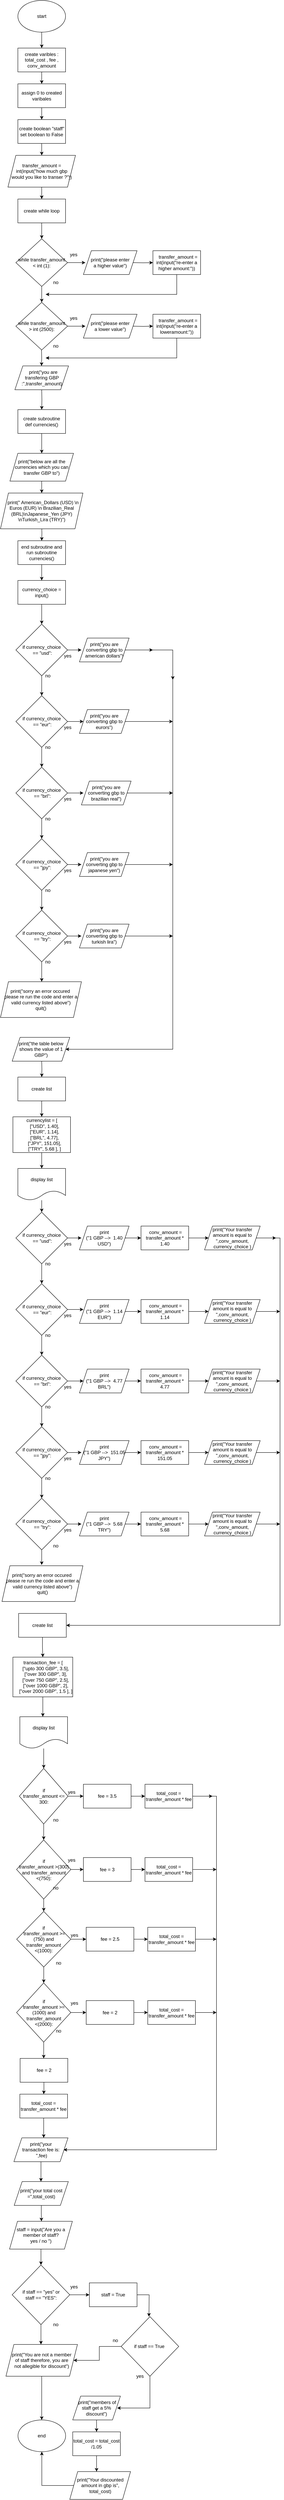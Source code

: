<mxfile version="13.9.9" type="device"><diagram id="AV96xP8VyxAOX_lksl4M" name="Page-1"><mxGraphModel dx="1504" dy="705" grid="1" gridSize="10" guides="1" tooltips="1" connect="1" arrows="1" fold="1" page="1" pageScale="1" pageWidth="850" pageHeight="1100" math="0" shadow="0"><root><mxCell id="0"/><mxCell id="1" parent="0"/><mxCell id="aK3IofdeMf8j0qgN0hts-2" style="edgeStyle=orthogonalEdgeStyle;rounded=0;orthogonalLoop=1;jettySize=auto;html=1;" edge="1" parent="1" source="aK3IofdeMf8j0qgN0hts-1"><mxGeometry relative="1" as="geometry"><mxPoint x="390" y="120" as="targetPoint"/></mxGeometry></mxCell><mxCell id="aK3IofdeMf8j0qgN0hts-1" value="start" style="ellipse;whiteSpace=wrap;html=1;" vertex="1" parent="1"><mxGeometry x="330" width="120" height="80" as="geometry"/></mxCell><mxCell id="aK3IofdeMf8j0qgN0hts-4" style="edgeStyle=orthogonalEdgeStyle;rounded=0;orthogonalLoop=1;jettySize=auto;html=1;" edge="1" parent="1" source="aK3IofdeMf8j0qgN0hts-3" target="aK3IofdeMf8j0qgN0hts-5"><mxGeometry relative="1" as="geometry"><mxPoint x="390" y="230" as="targetPoint"/></mxGeometry></mxCell><mxCell id="aK3IofdeMf8j0qgN0hts-3" value="create varibles : total_cost , fee , conv_amount" style="rounded=0;whiteSpace=wrap;html=1;" vertex="1" parent="1"><mxGeometry x="330" y="120" width="120" height="60" as="geometry"/></mxCell><mxCell id="aK3IofdeMf8j0qgN0hts-6" style="edgeStyle=orthogonalEdgeStyle;rounded=0;orthogonalLoop=1;jettySize=auto;html=1;" edge="1" parent="1" source="aK3IofdeMf8j0qgN0hts-5"><mxGeometry relative="1" as="geometry"><mxPoint x="390" y="300" as="targetPoint"/></mxGeometry></mxCell><mxCell id="aK3IofdeMf8j0qgN0hts-5" value="assign 0 to created varibales" style="rounded=0;whiteSpace=wrap;html=1;" vertex="1" parent="1"><mxGeometry x="330" y="210" width="120" height="60" as="geometry"/></mxCell><mxCell id="aK3IofdeMf8j0qgN0hts-11" style="edgeStyle=orthogonalEdgeStyle;rounded=0;orthogonalLoop=1;jettySize=auto;html=1;entryX=0.5;entryY=0;entryDx=0;entryDy=0;" edge="1" parent="1" source="aK3IofdeMf8j0qgN0hts-8" target="aK3IofdeMf8j0qgN0hts-10"><mxGeometry relative="1" as="geometry"/></mxCell><mxCell id="aK3IofdeMf8j0qgN0hts-8" value="create boolean &quot;staff&quot;&lt;br&gt;set boolean to False" style="rounded=0;whiteSpace=wrap;html=1;" vertex="1" parent="1"><mxGeometry x="330" y="300" width="120" height="60" as="geometry"/></mxCell><mxCell id="aK3IofdeMf8j0qgN0hts-13" style="edgeStyle=orthogonalEdgeStyle;rounded=0;orthogonalLoop=1;jettySize=auto;html=1;entryX=0.5;entryY=0;entryDx=0;entryDy=0;" edge="1" parent="1" source="aK3IofdeMf8j0qgN0hts-10" target="aK3IofdeMf8j0qgN0hts-12"><mxGeometry relative="1" as="geometry"/></mxCell><mxCell id="aK3IofdeMf8j0qgN0hts-10" value="transfer_amount = int(input(&quot;how much gbp &lt;br&gt;would you like to transer ?&quot;))" style="shape=parallelogram;perimeter=parallelogramPerimeter;whiteSpace=wrap;html=1;fixedSize=1;" vertex="1" parent="1"><mxGeometry x="305" y="390" width="170" height="80" as="geometry"/></mxCell><mxCell id="aK3IofdeMf8j0qgN0hts-15" style="edgeStyle=orthogonalEdgeStyle;rounded=0;orthogonalLoop=1;jettySize=auto;html=1;" edge="1" parent="1" source="aK3IofdeMf8j0qgN0hts-12" target="aK3IofdeMf8j0qgN0hts-14"><mxGeometry relative="1" as="geometry"/></mxCell><mxCell id="aK3IofdeMf8j0qgN0hts-12" value="create while loop&lt;br&gt;" style="rounded=0;whiteSpace=wrap;html=1;" vertex="1" parent="1"><mxGeometry x="330" y="500" width="120" height="60" as="geometry"/></mxCell><mxCell id="aK3IofdeMf8j0qgN0hts-16" style="edgeStyle=orthogonalEdgeStyle;rounded=0;orthogonalLoop=1;jettySize=auto;html=1;" edge="1" parent="1" source="aK3IofdeMf8j0qgN0hts-14"><mxGeometry relative="1" as="geometry"><mxPoint x="500" y="660" as="targetPoint"/></mxGeometry></mxCell><mxCell id="aK3IofdeMf8j0qgN0hts-24" style="edgeStyle=orthogonalEdgeStyle;rounded=0;orthogonalLoop=1;jettySize=auto;html=1;" edge="1" parent="1" source="aK3IofdeMf8j0qgN0hts-14"><mxGeometry relative="1" as="geometry"><mxPoint x="390" y="760" as="targetPoint"/></mxGeometry></mxCell><mxCell id="aK3IofdeMf8j0qgN0hts-14" value="while transfer_amount &amp;lt; int (1):" style="rhombus;whiteSpace=wrap;html=1;" vertex="1" parent="1"><mxGeometry x="325" y="600" width="130" height="120" as="geometry"/></mxCell><mxCell id="aK3IofdeMf8j0qgN0hts-18" style="edgeStyle=orthogonalEdgeStyle;rounded=0;orthogonalLoop=1;jettySize=auto;html=1;entryX=0;entryY=0.5;entryDx=0;entryDy=0;" edge="1" parent="1" target="aK3IofdeMf8j0qgN0hts-19"><mxGeometry relative="1" as="geometry"><mxPoint x="660" y="660" as="targetPoint"/><mxPoint x="620" y="660" as="sourcePoint"/></mxGeometry></mxCell><mxCell id="aK3IofdeMf8j0qgN0hts-31" style="edgeStyle=orthogonalEdgeStyle;rounded=0;orthogonalLoop=1;jettySize=auto;html=1;" edge="1" parent="1" source="aK3IofdeMf8j0qgN0hts-19"><mxGeometry relative="1" as="geometry"><mxPoint x="400" y="740" as="targetPoint"/><Array as="points"><mxPoint x="730" y="740"/></Array></mxGeometry></mxCell><mxCell id="aK3IofdeMf8j0qgN0hts-19" value="&amp;nbsp; transfer_amount = int(input(&quot;re-enter a higher amount:&quot;))" style="rounded=0;whiteSpace=wrap;html=1;" vertex="1" parent="1"><mxGeometry x="670" y="630" width="120" height="60" as="geometry"/></mxCell><mxCell id="aK3IofdeMf8j0qgN0hts-22" value="yes" style="text;html=1;align=center;verticalAlign=middle;resizable=0;points=[];autosize=1;" vertex="1" parent="1"><mxGeometry x="455" y="630" width="30" height="20" as="geometry"/></mxCell><mxCell id="aK3IofdeMf8j0qgN0hts-23" value="no" style="text;html=1;align=center;verticalAlign=middle;resizable=0;points=[];autosize=1;" vertex="1" parent="1"><mxGeometry x="410" y="700" width="30" height="20" as="geometry"/></mxCell><mxCell id="aK3IofdeMf8j0qgN0hts-25" value="while transfer_amount &amp;gt; int (2500):" style="rhombus;whiteSpace=wrap;html=1;" vertex="1" parent="1"><mxGeometry x="325" y="760" width="130" height="120" as="geometry"/></mxCell><mxCell id="aK3IofdeMf8j0qgN0hts-26" style="edgeStyle=orthogonalEdgeStyle;rounded=0;orthogonalLoop=1;jettySize=auto;html=1;" edge="1" parent="1"><mxGeometry relative="1" as="geometry"><mxPoint x="500" y="820" as="targetPoint"/><mxPoint x="455" y="820" as="sourcePoint"/></mxGeometry></mxCell><mxCell id="aK3IofdeMf8j0qgN0hts-27" style="edgeStyle=orthogonalEdgeStyle;rounded=0;orthogonalLoop=1;jettySize=auto;html=1;entryX=0;entryY=0.5;entryDx=0;entryDy=0;" edge="1" parent="1" target="aK3IofdeMf8j0qgN0hts-29"><mxGeometry relative="1" as="geometry"><mxPoint x="660" y="820" as="targetPoint"/><mxPoint x="620" y="820" as="sourcePoint"/></mxGeometry></mxCell><mxCell id="aK3IofdeMf8j0qgN0hts-29" value="&amp;nbsp; transfer_amount = int(input(&quot;re-enter a loweramount:&quot;))" style="rounded=0;whiteSpace=wrap;html=1;" vertex="1" parent="1"><mxGeometry x="670" y="790" width="120" height="60" as="geometry"/></mxCell><mxCell id="aK3IofdeMf8j0qgN0hts-30" value="yes" style="text;html=1;align=center;verticalAlign=middle;resizable=0;points=[];autosize=1;" vertex="1" parent="1"><mxGeometry x="455" y="790" width="30" height="20" as="geometry"/></mxCell><mxCell id="aK3IofdeMf8j0qgN0hts-32" style="edgeStyle=orthogonalEdgeStyle;rounded=0;orthogonalLoop=1;jettySize=auto;html=1;" edge="1" parent="1"><mxGeometry relative="1" as="geometry"><mxPoint x="400" y="900" as="targetPoint"/><mxPoint x="730" y="850" as="sourcePoint"/><Array as="points"><mxPoint x="730" y="900"/></Array></mxGeometry></mxCell><mxCell id="aK3IofdeMf8j0qgN0hts-33" value="no" style="text;html=1;align=center;verticalAlign=middle;resizable=0;points=[];autosize=1;" vertex="1" parent="1"><mxGeometry x="410" y="860" width="30" height="20" as="geometry"/></mxCell><mxCell id="aK3IofdeMf8j0qgN0hts-34" style="edgeStyle=orthogonalEdgeStyle;rounded=0;orthogonalLoop=1;jettySize=auto;html=1;" edge="1" parent="1"><mxGeometry relative="1" as="geometry"><mxPoint x="389.5" y="920" as="targetPoint"/><mxPoint x="389.5" y="880" as="sourcePoint"/></mxGeometry></mxCell><mxCell id="aK3IofdeMf8j0qgN0hts-37" style="edgeStyle=orthogonalEdgeStyle;rounded=0;orthogonalLoop=1;jettySize=auto;html=1;entryX=0.5;entryY=0;entryDx=0;entryDy=0;" edge="1" parent="1" target="aK3IofdeMf8j0qgN0hts-36"><mxGeometry relative="1" as="geometry"><mxPoint x="390" y="980" as="sourcePoint"/></mxGeometry></mxCell><mxCell id="aK3IofdeMf8j0qgN0hts-38" style="edgeStyle=orthogonalEdgeStyle;rounded=0;orthogonalLoop=1;jettySize=auto;html=1;" edge="1" parent="1" source="aK3IofdeMf8j0qgN0hts-36"><mxGeometry relative="1" as="geometry"><mxPoint x="390" y="1140" as="targetPoint"/></mxGeometry></mxCell><mxCell id="aK3IofdeMf8j0qgN0hts-36" value="create subroutine&lt;br&gt;def currencies()" style="rounded=0;whiteSpace=wrap;html=1;" vertex="1" parent="1"><mxGeometry x="330" y="1030" width="120" height="60" as="geometry"/></mxCell><mxCell id="aK3IofdeMf8j0qgN0hts-41" style="edgeStyle=orthogonalEdgeStyle;rounded=0;orthogonalLoop=1;jettySize=auto;html=1;entryX=0.5;entryY=0;entryDx=0;entryDy=0;" edge="1" parent="1"><mxGeometry relative="1" as="geometry"><mxPoint x="390" y="1210" as="sourcePoint"/><mxPoint x="390" y="1240" as="targetPoint"/></mxGeometry></mxCell><mxCell id="aK3IofdeMf8j0qgN0hts-43" style="edgeStyle=orthogonalEdgeStyle;rounded=0;orthogonalLoop=1;jettySize=auto;html=1;entryX=0.5;entryY=0;entryDx=0;entryDy=0;" edge="1" parent="1" target="aK3IofdeMf8j0qgN0hts-42"><mxGeometry relative="1" as="geometry"><mxPoint x="390" y="1320" as="sourcePoint"/></mxGeometry></mxCell><mxCell id="aK3IofdeMf8j0qgN0hts-45" style="edgeStyle=orthogonalEdgeStyle;rounded=0;orthogonalLoop=1;jettySize=auto;html=1;" edge="1" parent="1" source="aK3IofdeMf8j0qgN0hts-42"><mxGeometry relative="1" as="geometry"><mxPoint x="390" y="1460" as="targetPoint"/></mxGeometry></mxCell><mxCell id="aK3IofdeMf8j0qgN0hts-42" value="end subroutine and run subroutine currencies()" style="rounded=0;whiteSpace=wrap;html=1;" vertex="1" parent="1"><mxGeometry x="330" y="1360" width="120" height="60" as="geometry"/></mxCell><mxCell id="aK3IofdeMf8j0qgN0hts-47" style="edgeStyle=orthogonalEdgeStyle;rounded=0;orthogonalLoop=1;jettySize=auto;html=1;" edge="1" parent="1" source="aK3IofdeMf8j0qgN0hts-44" target="aK3IofdeMf8j0qgN0hts-46"><mxGeometry relative="1" as="geometry"/></mxCell><mxCell id="aK3IofdeMf8j0qgN0hts-44" value="currency_choice = input()" style="rounded=0;whiteSpace=wrap;html=1;" vertex="1" parent="1"><mxGeometry x="330" y="1460" width="120" height="60" as="geometry"/></mxCell><mxCell id="aK3IofdeMf8j0qgN0hts-49" style="edgeStyle=orthogonalEdgeStyle;rounded=0;orthogonalLoop=1;jettySize=auto;html=1;" edge="1" parent="1" source="aK3IofdeMf8j0qgN0hts-46"><mxGeometry relative="1" as="geometry"><mxPoint x="490" y="1635" as="targetPoint"/></mxGeometry></mxCell><mxCell id="aK3IofdeMf8j0qgN0hts-53" style="edgeStyle=orthogonalEdgeStyle;rounded=0;orthogonalLoop=1;jettySize=auto;html=1;" edge="1" parent="1" source="aK3IofdeMf8j0qgN0hts-46"><mxGeometry relative="1" as="geometry"><mxPoint x="390" y="1750" as="targetPoint"/></mxGeometry></mxCell><mxCell id="aK3IofdeMf8j0qgN0hts-46" value="if currency_choice&lt;br&gt;&amp;nbsp;== &quot;usd&quot;:" style="rhombus;whiteSpace=wrap;html=1;" vertex="1" parent="1"><mxGeometry x="325" y="1570" width="130" height="130" as="geometry"/></mxCell><mxCell id="aK3IofdeMf8j0qgN0hts-48" value="yes" style="text;html=1;align=center;verticalAlign=middle;resizable=0;points=[];autosize=1;" vertex="1" parent="1"><mxGeometry x="440" y="1640" width="30" height="20" as="geometry"/></mxCell><mxCell id="aK3IofdeMf8j0qgN0hts-83" style="edgeStyle=orthogonalEdgeStyle;rounded=0;orthogonalLoop=1;jettySize=auto;html=1;entryX=1;entryY=0.5;entryDx=0;entryDy=0;" edge="1" parent="1"><mxGeometry relative="1" as="geometry"><mxPoint x="450" y="2640" as="targetPoint"/><mxPoint x="610" y="1635" as="sourcePoint"/><Array as="points"><mxPoint x="720" y="1635"/><mxPoint x="720" y="2640"/></Array></mxGeometry></mxCell><mxCell id="aK3IofdeMf8j0qgN0hts-89" style="edgeStyle=orthogonalEdgeStyle;rounded=0;orthogonalLoop=1;jettySize=auto;html=1;exitX=1;exitY=0.5;exitDx=0;exitDy=0;" edge="1" parent="1" source="aK3IofdeMf8j0qgN0hts-106"><mxGeometry relative="1" as="geometry"><mxPoint x="670" y="1635" as="targetPoint"/><mxPoint x="610" y="1635" as="sourcePoint"/></mxGeometry></mxCell><mxCell id="aK3IofdeMf8j0qgN0hts-52" value="no" style="text;html=1;align=center;verticalAlign=middle;resizable=0;points=[];autosize=1;" vertex="1" parent="1"><mxGeometry x="390" y="1690" width="30" height="20" as="geometry"/></mxCell><mxCell id="aK3IofdeMf8j0qgN0hts-55" style="edgeStyle=orthogonalEdgeStyle;rounded=0;orthogonalLoop=1;jettySize=auto;html=1;" edge="1" parent="1" source="aK3IofdeMf8j0qgN0hts-56"><mxGeometry relative="1" as="geometry"><mxPoint x="390" y="1930" as="targetPoint"/></mxGeometry></mxCell><mxCell id="aK3IofdeMf8j0qgN0hts-108" style="edgeStyle=orthogonalEdgeStyle;rounded=0;orthogonalLoop=1;jettySize=auto;html=1;" edge="1" parent="1" source="aK3IofdeMf8j0qgN0hts-56" target="aK3IofdeMf8j0qgN0hts-107"><mxGeometry relative="1" as="geometry"/></mxCell><mxCell id="aK3IofdeMf8j0qgN0hts-56" value="if currency_choice&lt;br&gt;&amp;nbsp;== &quot;eur&quot;:" style="rhombus;whiteSpace=wrap;html=1;" vertex="1" parent="1"><mxGeometry x="325" y="1750" width="130" height="130" as="geometry"/></mxCell><mxCell id="aK3IofdeMf8j0qgN0hts-57" value="yes" style="text;html=1;align=center;verticalAlign=middle;resizable=0;points=[];autosize=1;" vertex="1" parent="1"><mxGeometry x="440" y="1820" width="30" height="20" as="geometry"/></mxCell><mxCell id="aK3IofdeMf8j0qgN0hts-60" value="no" style="text;html=1;align=center;verticalAlign=middle;resizable=0;points=[];autosize=1;" vertex="1" parent="1"><mxGeometry x="390" y="1870" width="30" height="20" as="geometry"/></mxCell><mxCell id="aK3IofdeMf8j0qgN0hts-61" style="edgeStyle=orthogonalEdgeStyle;rounded=0;orthogonalLoop=1;jettySize=auto;html=1;" edge="1" parent="1" source="aK3IofdeMf8j0qgN0hts-63"><mxGeometry relative="1" as="geometry"><mxPoint x="495" y="1995" as="targetPoint"/></mxGeometry></mxCell><mxCell id="aK3IofdeMf8j0qgN0hts-62" style="edgeStyle=orthogonalEdgeStyle;rounded=0;orthogonalLoop=1;jettySize=auto;html=1;" edge="1" parent="1" source="aK3IofdeMf8j0qgN0hts-63"><mxGeometry relative="1" as="geometry"><mxPoint x="390" y="2110" as="targetPoint"/></mxGeometry></mxCell><mxCell id="aK3IofdeMf8j0qgN0hts-63" value="if currency_choice&lt;br&gt;&amp;nbsp;== &quot;brl&quot;:" style="rhombus;whiteSpace=wrap;html=1;" vertex="1" parent="1"><mxGeometry x="325" y="1930" width="130" height="130" as="geometry"/></mxCell><mxCell id="aK3IofdeMf8j0qgN0hts-64" value="yes" style="text;html=1;align=center;verticalAlign=middle;resizable=0;points=[];autosize=1;" vertex="1" parent="1"><mxGeometry x="440" y="2000" width="30" height="20" as="geometry"/></mxCell><mxCell id="aK3IofdeMf8j0qgN0hts-85" style="edgeStyle=orthogonalEdgeStyle;rounded=0;orthogonalLoop=1;jettySize=auto;html=1;exitX=1;exitY=0.5;exitDx=0;exitDy=0;" edge="1" parent="1" source="aK3IofdeMf8j0qgN0hts-110"><mxGeometry relative="1" as="geometry"><mxPoint x="720" y="1995" as="targetPoint"/><mxPoint x="615" y="1995" as="sourcePoint"/></mxGeometry></mxCell><mxCell id="aK3IofdeMf8j0qgN0hts-67" value="no" style="text;html=1;align=center;verticalAlign=middle;resizable=0;points=[];autosize=1;" vertex="1" parent="1"><mxGeometry x="390" y="2050" width="30" height="20" as="geometry"/></mxCell><mxCell id="aK3IofdeMf8j0qgN0hts-68" style="edgeStyle=orthogonalEdgeStyle;rounded=0;orthogonalLoop=1;jettySize=auto;html=1;" edge="1" parent="1" source="aK3IofdeMf8j0qgN0hts-70"><mxGeometry relative="1" as="geometry"><mxPoint x="490" y="2175" as="targetPoint"/></mxGeometry></mxCell><mxCell id="aK3IofdeMf8j0qgN0hts-69" style="edgeStyle=orthogonalEdgeStyle;rounded=0;orthogonalLoop=1;jettySize=auto;html=1;" edge="1" parent="1" source="aK3IofdeMf8j0qgN0hts-70"><mxGeometry relative="1" as="geometry"><mxPoint x="390" y="2290" as="targetPoint"/></mxGeometry></mxCell><mxCell id="aK3IofdeMf8j0qgN0hts-70" value="if currency_choice&lt;br&gt;&amp;nbsp;== &quot;jpy&quot;:" style="rhombus;whiteSpace=wrap;html=1;" vertex="1" parent="1"><mxGeometry x="325" y="2110" width="130" height="130" as="geometry"/></mxCell><mxCell id="aK3IofdeMf8j0qgN0hts-71" value="yes" style="text;html=1;align=center;verticalAlign=middle;resizable=0;points=[];autosize=1;" vertex="1" parent="1"><mxGeometry x="440" y="2180" width="30" height="20" as="geometry"/></mxCell><mxCell id="aK3IofdeMf8j0qgN0hts-86" style="edgeStyle=orthogonalEdgeStyle;rounded=0;orthogonalLoop=1;jettySize=auto;html=1;exitX=1;exitY=0.5;exitDx=0;exitDy=0;" edge="1" parent="1" source="aK3IofdeMf8j0qgN0hts-112"><mxGeometry relative="1" as="geometry"><mxPoint x="720" y="2175" as="targetPoint"/><mxPoint x="610" y="2175" as="sourcePoint"/></mxGeometry></mxCell><mxCell id="aK3IofdeMf8j0qgN0hts-74" value="no" style="text;html=1;align=center;verticalAlign=middle;resizable=0;points=[];autosize=1;" vertex="1" parent="1"><mxGeometry x="390" y="2230" width="30" height="20" as="geometry"/></mxCell><mxCell id="aK3IofdeMf8j0qgN0hts-75" style="edgeStyle=orthogonalEdgeStyle;rounded=0;orthogonalLoop=1;jettySize=auto;html=1;" edge="1" parent="1" source="aK3IofdeMf8j0qgN0hts-77"><mxGeometry relative="1" as="geometry"><mxPoint x="490" y="2355" as="targetPoint"/></mxGeometry></mxCell><mxCell id="aK3IofdeMf8j0qgN0hts-76" style="edgeStyle=orthogonalEdgeStyle;rounded=0;orthogonalLoop=1;jettySize=auto;html=1;" edge="1" parent="1" source="aK3IofdeMf8j0qgN0hts-77"><mxGeometry relative="1" as="geometry"><mxPoint x="390" y="2470" as="targetPoint"/></mxGeometry></mxCell><mxCell id="aK3IofdeMf8j0qgN0hts-77" value="if currency_choice&lt;br&gt;&amp;nbsp;== &quot;try&quot;:" style="rhombus;whiteSpace=wrap;html=1;" vertex="1" parent="1"><mxGeometry x="325" y="2290" width="130" height="130" as="geometry"/></mxCell><mxCell id="aK3IofdeMf8j0qgN0hts-78" value="yes" style="text;html=1;align=center;verticalAlign=middle;resizable=0;points=[];autosize=1;" vertex="1" parent="1"><mxGeometry x="440" y="2360" width="30" height="20" as="geometry"/></mxCell><mxCell id="aK3IofdeMf8j0qgN0hts-87" style="edgeStyle=orthogonalEdgeStyle;rounded=0;orthogonalLoop=1;jettySize=auto;html=1;exitX=1;exitY=0.5;exitDx=0;exitDy=0;" edge="1" parent="1" source="aK3IofdeMf8j0qgN0hts-113"><mxGeometry relative="1" as="geometry"><mxPoint x="720" y="2355" as="targetPoint"/><mxPoint x="610" y="2355" as="sourcePoint"/></mxGeometry></mxCell><mxCell id="aK3IofdeMf8j0qgN0hts-81" value="no" style="text;html=1;align=center;verticalAlign=middle;resizable=0;points=[];autosize=1;" vertex="1" parent="1"><mxGeometry x="390" y="2410" width="30" height="20" as="geometry"/></mxCell><mxCell id="aK3IofdeMf8j0qgN0hts-88" value="" style="endArrow=classic;html=1;" edge="1" parent="1"><mxGeometry width="50" height="50" relative="1" as="geometry"><mxPoint x="720" y="1640" as="sourcePoint"/><mxPoint x="720" y="1710" as="targetPoint"/></mxGeometry></mxCell><mxCell id="aK3IofdeMf8j0qgN0hts-93" style="edgeStyle=orthogonalEdgeStyle;rounded=0;orthogonalLoop=1;jettySize=auto;html=1;" edge="1" parent="1"><mxGeometry relative="1" as="geometry"><mxPoint x="390" y="2710" as="targetPoint"/><mxPoint x="390" y="2670" as="sourcePoint"/></mxGeometry></mxCell><mxCell id="aK3IofdeMf8j0qgN0hts-96" style="edgeStyle=orthogonalEdgeStyle;rounded=0;orthogonalLoop=1;jettySize=auto;html=1;" edge="1" parent="1" source="aK3IofdeMf8j0qgN0hts-92"><mxGeometry relative="1" as="geometry"><mxPoint x="390" y="2940" as="targetPoint"/></mxGeometry></mxCell><mxCell id="aK3IofdeMf8j0qgN0hts-92" value="&lt;div&gt;currencylist = [&lt;/div&gt;&lt;div&gt;&amp;nbsp; &amp;nbsp; [&quot;USD&quot;, 1.40],&lt;/div&gt;&lt;div&gt;&amp;nbsp; &amp;nbsp; [&quot;EUR&quot;, 1.14],&lt;/div&gt;&lt;div&gt;&amp;nbsp; &amp;nbsp; [&quot;BRL&quot;, 4.77],&lt;/div&gt;&lt;div&gt;&amp;nbsp; &amp;nbsp; [&quot;JPY&quot;, 151.05],&lt;/div&gt;&lt;div&gt;&amp;nbsp; &amp;nbsp; [&quot;TRY&quot;, 5.68 ], ]&lt;/div&gt;" style="rounded=0;whiteSpace=wrap;html=1;" vertex="1" parent="1"><mxGeometry x="317.5" y="2810" width="145" height="90" as="geometry"/></mxCell><mxCell id="aK3IofdeMf8j0qgN0hts-95" style="edgeStyle=orthogonalEdgeStyle;rounded=0;orthogonalLoop=1;jettySize=auto;html=1;entryX=0.5;entryY=0;entryDx=0;entryDy=0;" edge="1" parent="1" source="aK3IofdeMf8j0qgN0hts-94" target="aK3IofdeMf8j0qgN0hts-92"><mxGeometry relative="1" as="geometry"/></mxCell><mxCell id="aK3IofdeMf8j0qgN0hts-94" value="create list" style="rounded=0;whiteSpace=wrap;html=1;" vertex="1" parent="1"><mxGeometry x="330" y="2710" width="120" height="60" as="geometry"/></mxCell><mxCell id="aK3IofdeMf8j0qgN0hts-146" style="edgeStyle=orthogonalEdgeStyle;rounded=0;orthogonalLoop=1;jettySize=auto;html=1;" edge="1" parent="1" source="aK3IofdeMf8j0qgN0hts-98" target="aK3IofdeMf8j0qgN0hts-120"><mxGeometry relative="1" as="geometry"/></mxCell><mxCell id="aK3IofdeMf8j0qgN0hts-98" value="display list" style="shape=document;whiteSpace=wrap;html=1;boundedLbl=1;" vertex="1" parent="1"><mxGeometry x="330" y="2940" width="120" height="80" as="geometry"/></mxCell><mxCell id="aK3IofdeMf8j0qgN0hts-100" value="&lt;span&gt;print(&quot;please enter &lt;br&gt;a higher value&quot;)&lt;/span&gt;" style="shape=parallelogram;perimeter=parallelogramPerimeter;whiteSpace=wrap;html=1;fixedSize=1;" vertex="1" parent="1"><mxGeometry x="495" y="630" width="135" height="60" as="geometry"/></mxCell><mxCell id="aK3IofdeMf8j0qgN0hts-101" value="&lt;span&gt;print(&quot;please enter &lt;br&gt;a lower value&quot;)&lt;/span&gt;" style="shape=parallelogram;perimeter=parallelogramPerimeter;whiteSpace=wrap;html=1;fixedSize=1;" vertex="1" parent="1"><mxGeometry x="495" y="790" width="135" height="60" as="geometry"/></mxCell><mxCell id="aK3IofdeMf8j0qgN0hts-102" style="edgeStyle=orthogonalEdgeStyle;rounded=0;orthogonalLoop=1;jettySize=auto;html=1;exitX=0.5;exitY=1;exitDx=0;exitDy=0;" edge="1" parent="1" source="aK3IofdeMf8j0qgN0hts-101" target="aK3IofdeMf8j0qgN0hts-101"><mxGeometry relative="1" as="geometry"/></mxCell><mxCell id="aK3IofdeMf8j0qgN0hts-103" value="&amp;nbsp; print(&quot;you are transfering GBP :&quot;,transfer_amount)" style="shape=parallelogram;perimeter=parallelogramPerimeter;whiteSpace=wrap;html=1;fixedSize=1;" vertex="1" parent="1"><mxGeometry x="322.5" y="920" width="135" height="60" as="geometry"/></mxCell><mxCell id="aK3IofdeMf8j0qgN0hts-104" value="&lt;span&gt;print(&quot;below are all the currencies which you can transfer GBP to&quot;)&lt;/span&gt;" style="shape=parallelogram;perimeter=parallelogramPerimeter;whiteSpace=wrap;html=1;fixedSize=1;" vertex="1" parent="1"><mxGeometry x="310" y="1140" width="160" height="70" as="geometry"/></mxCell><mxCell id="aK3IofdeMf8j0qgN0hts-105" value="&lt;span&gt;&amp;nbsp; print(&quot; American_Dollars (USD) \n Euros (EUR) \n Brazilian_Real (BRL)\nJapanese_Yen (JPY) \nTurkish_Lira (TRY)&quot;)&lt;/span&gt;" style="shape=parallelogram;perimeter=parallelogramPerimeter;whiteSpace=wrap;html=1;fixedSize=1;" vertex="1" parent="1"><mxGeometry x="286.25" y="1240" width="207.5" height="90" as="geometry"/></mxCell><mxCell id="aK3IofdeMf8j0qgN0hts-106" value="&lt;span&gt;print(&quot;you are converting gbp to american dollars&quot;)&lt;/span&gt;" style="shape=parallelogram;perimeter=parallelogramPerimeter;whiteSpace=wrap;html=1;fixedSize=1;" vertex="1" parent="1"><mxGeometry x="485" y="1605" width="125" height="60" as="geometry"/></mxCell><mxCell id="aK3IofdeMf8j0qgN0hts-109" style="edgeStyle=orthogonalEdgeStyle;rounded=0;orthogonalLoop=1;jettySize=auto;html=1;" edge="1" parent="1" source="aK3IofdeMf8j0qgN0hts-107"><mxGeometry relative="1" as="geometry"><mxPoint x="720" y="1815" as="targetPoint"/></mxGeometry></mxCell><mxCell id="aK3IofdeMf8j0qgN0hts-107" value="print(&quot;you are converting gbp to eurors&quot;)" style="shape=parallelogram;perimeter=parallelogramPerimeter;whiteSpace=wrap;html=1;fixedSize=1;" vertex="1" parent="1"><mxGeometry x="485" y="1785" width="125" height="60" as="geometry"/></mxCell><mxCell id="aK3IofdeMf8j0qgN0hts-110" value="print(&quot;you are converting gbp to brazilian real&quot;)" style="shape=parallelogram;perimeter=parallelogramPerimeter;whiteSpace=wrap;html=1;fixedSize=1;" vertex="1" parent="1"><mxGeometry x="490" y="1965" width="125" height="60" as="geometry"/></mxCell><mxCell id="aK3IofdeMf8j0qgN0hts-112" value="&lt;span&gt;print(&quot;you are converting gbp to japanese yen&quot;)&lt;/span&gt;" style="shape=parallelogram;perimeter=parallelogramPerimeter;whiteSpace=wrap;html=1;fixedSize=1;" vertex="1" parent="1"><mxGeometry x="485" y="2145" width="125" height="60" as="geometry"/></mxCell><mxCell id="aK3IofdeMf8j0qgN0hts-113" value="&lt;span&gt;print(&quot;you are converting gbp to turkish lira&quot;)&lt;/span&gt;" style="shape=parallelogram;perimeter=parallelogramPerimeter;whiteSpace=wrap;html=1;fixedSize=1;" vertex="1" parent="1"><mxGeometry x="485" y="2325" width="125" height="60" as="geometry"/></mxCell><mxCell id="aK3IofdeMf8j0qgN0hts-114" value="&lt;div&gt;print(&quot;sorry an error occured&amp;nbsp;&lt;/div&gt;&lt;div&gt;please re run the code and enter a valid currency listed above&quot;)&lt;/div&gt;&lt;div&gt;quit()&lt;/div&gt;" style="shape=parallelogram;perimeter=parallelogramPerimeter;whiteSpace=wrap;html=1;fixedSize=1;" vertex="1" parent="1"><mxGeometry x="286.25" y="2470" width="203.75" height="90" as="geometry"/></mxCell><mxCell id="aK3IofdeMf8j0qgN0hts-117" value="&lt;span&gt;print(&quot;the table below shows the value of 1 GBP&quot;)&lt;/span&gt;" style="shape=parallelogram;perimeter=parallelogramPerimeter;whiteSpace=wrap;html=1;fixedSize=1;" vertex="1" parent="1"><mxGeometry x="315.63" y="2610" width="145" height="60" as="geometry"/></mxCell><mxCell id="aK3IofdeMf8j0qgN0hts-118" style="edgeStyle=orthogonalEdgeStyle;rounded=0;orthogonalLoop=1;jettySize=auto;html=1;" edge="1" parent="1" source="aK3IofdeMf8j0qgN0hts-120"><mxGeometry relative="1" as="geometry"><mxPoint x="490" y="3115" as="targetPoint"/></mxGeometry></mxCell><mxCell id="aK3IofdeMf8j0qgN0hts-119" style="edgeStyle=orthogonalEdgeStyle;rounded=0;orthogonalLoop=1;jettySize=auto;html=1;" edge="1" parent="1" source="aK3IofdeMf8j0qgN0hts-120"><mxGeometry relative="1" as="geometry"><mxPoint x="390" y="3230" as="targetPoint"/></mxGeometry></mxCell><mxCell id="aK3IofdeMf8j0qgN0hts-120" value="if currency_choice&lt;br&gt;&amp;nbsp;== &quot;usd&quot;:" style="rhombus;whiteSpace=wrap;html=1;" vertex="1" parent="1"><mxGeometry x="325" y="3050" width="130" height="130" as="geometry"/></mxCell><mxCell id="aK3IofdeMf8j0qgN0hts-121" value="yes" style="text;html=1;align=center;verticalAlign=middle;resizable=0;points=[];autosize=1;" vertex="1" parent="1"><mxGeometry x="440" y="3120" width="30" height="20" as="geometry"/></mxCell><mxCell id="aK3IofdeMf8j0qgN0hts-122" value="no" style="text;html=1;align=center;verticalAlign=middle;resizable=0;points=[];autosize=1;" vertex="1" parent="1"><mxGeometry x="390" y="3170" width="30" height="20" as="geometry"/></mxCell><mxCell id="aK3IofdeMf8j0qgN0hts-123" style="edgeStyle=orthogonalEdgeStyle;rounded=0;orthogonalLoop=1;jettySize=auto;html=1;" edge="1" parent="1" source="aK3IofdeMf8j0qgN0hts-125"><mxGeometry relative="1" as="geometry"><mxPoint x="390" y="3410" as="targetPoint"/></mxGeometry></mxCell><mxCell id="aK3IofdeMf8j0qgN0hts-124" style="edgeStyle=orthogonalEdgeStyle;rounded=0;orthogonalLoop=1;jettySize=auto;html=1;" edge="1" parent="1" source="aK3IofdeMf8j0qgN0hts-125"><mxGeometry relative="1" as="geometry"><mxPoint x="495" y="3295" as="targetPoint"/></mxGeometry></mxCell><mxCell id="aK3IofdeMf8j0qgN0hts-125" value="if currency_choice&lt;br&gt;&amp;nbsp;== &quot;eur&quot;:" style="rhombus;whiteSpace=wrap;html=1;" vertex="1" parent="1"><mxGeometry x="325" y="3230" width="130" height="130" as="geometry"/></mxCell><mxCell id="aK3IofdeMf8j0qgN0hts-126" value="yes" style="text;html=1;align=center;verticalAlign=middle;resizable=0;points=[];autosize=1;" vertex="1" parent="1"><mxGeometry x="440" y="3300" width="30" height="20" as="geometry"/></mxCell><mxCell id="aK3IofdeMf8j0qgN0hts-127" value="no" style="text;html=1;align=center;verticalAlign=middle;resizable=0;points=[];autosize=1;" vertex="1" parent="1"><mxGeometry x="390" y="3350" width="30" height="20" as="geometry"/></mxCell><mxCell id="aK3IofdeMf8j0qgN0hts-128" style="edgeStyle=orthogonalEdgeStyle;rounded=0;orthogonalLoop=1;jettySize=auto;html=1;" edge="1" parent="1" source="aK3IofdeMf8j0qgN0hts-130"><mxGeometry relative="1" as="geometry"><mxPoint x="495" y="3475" as="targetPoint"/></mxGeometry></mxCell><mxCell id="aK3IofdeMf8j0qgN0hts-129" style="edgeStyle=orthogonalEdgeStyle;rounded=0;orthogonalLoop=1;jettySize=auto;html=1;" edge="1" parent="1" source="aK3IofdeMf8j0qgN0hts-130"><mxGeometry relative="1" as="geometry"><mxPoint x="390" y="3590" as="targetPoint"/></mxGeometry></mxCell><mxCell id="aK3IofdeMf8j0qgN0hts-130" value="if currency_choice&lt;br&gt;&amp;nbsp;== &quot;brl&quot;:" style="rhombus;whiteSpace=wrap;html=1;" vertex="1" parent="1"><mxGeometry x="325" y="3410" width="130" height="130" as="geometry"/></mxCell><mxCell id="aK3IofdeMf8j0qgN0hts-131" value="yes" style="text;html=1;align=center;verticalAlign=middle;resizable=0;points=[];autosize=1;" vertex="1" parent="1"><mxGeometry x="440" y="3480" width="30" height="20" as="geometry"/></mxCell><mxCell id="aK3IofdeMf8j0qgN0hts-132" value="no" style="text;html=1;align=center;verticalAlign=middle;resizable=0;points=[];autosize=1;" vertex="1" parent="1"><mxGeometry x="390" y="3530" width="30" height="20" as="geometry"/></mxCell><mxCell id="aK3IofdeMf8j0qgN0hts-133" style="edgeStyle=orthogonalEdgeStyle;rounded=0;orthogonalLoop=1;jettySize=auto;html=1;" edge="1" parent="1" source="aK3IofdeMf8j0qgN0hts-135"><mxGeometry relative="1" as="geometry"><mxPoint x="490" y="3655" as="targetPoint"/></mxGeometry></mxCell><mxCell id="aK3IofdeMf8j0qgN0hts-134" style="edgeStyle=orthogonalEdgeStyle;rounded=0;orthogonalLoop=1;jettySize=auto;html=1;" edge="1" parent="1" source="aK3IofdeMf8j0qgN0hts-135"><mxGeometry relative="1" as="geometry"><mxPoint x="390" y="3770" as="targetPoint"/></mxGeometry></mxCell><mxCell id="aK3IofdeMf8j0qgN0hts-135" value="if currency_choice&lt;br&gt;&amp;nbsp;== &quot;jpy&quot;:" style="rhombus;whiteSpace=wrap;html=1;" vertex="1" parent="1"><mxGeometry x="325" y="3590" width="130" height="130" as="geometry"/></mxCell><mxCell id="aK3IofdeMf8j0qgN0hts-136" value="yes" style="text;html=1;align=center;verticalAlign=middle;resizable=0;points=[];autosize=1;" vertex="1" parent="1"><mxGeometry x="440" y="3660" width="30" height="20" as="geometry"/></mxCell><mxCell id="aK3IofdeMf8j0qgN0hts-137" value="no" style="text;html=1;align=center;verticalAlign=middle;resizable=0;points=[];autosize=1;" vertex="1" parent="1"><mxGeometry x="390" y="3710" width="30" height="20" as="geometry"/></mxCell><mxCell id="aK3IofdeMf8j0qgN0hts-138" style="edgeStyle=orthogonalEdgeStyle;rounded=0;orthogonalLoop=1;jettySize=auto;html=1;" edge="1" parent="1" source="aK3IofdeMf8j0qgN0hts-139"><mxGeometry relative="1" as="geometry"><mxPoint x="490" y="3835" as="targetPoint"/></mxGeometry></mxCell><mxCell id="aK3IofdeMf8j0qgN0hts-173" style="edgeStyle=orthogonalEdgeStyle;rounded=0;orthogonalLoop=1;jettySize=auto;html=1;" edge="1" parent="1" source="aK3IofdeMf8j0qgN0hts-139"><mxGeometry relative="1" as="geometry"><mxPoint x="390" y="3938" as="targetPoint"/></mxGeometry></mxCell><mxCell id="aK3IofdeMf8j0qgN0hts-139" value="if currency_choice&lt;br&gt;&amp;nbsp;== &quot;try&quot;:" style="rhombus;whiteSpace=wrap;html=1;" vertex="1" parent="1"><mxGeometry x="325" y="3770" width="130" height="130" as="geometry"/></mxCell><mxCell id="aK3IofdeMf8j0qgN0hts-140" value="yes" style="text;html=1;align=center;verticalAlign=middle;resizable=0;points=[];autosize=1;" vertex="1" parent="1"><mxGeometry x="440" y="3840" width="30" height="20" as="geometry"/></mxCell><mxCell id="aK3IofdeMf8j0qgN0hts-148" style="edgeStyle=orthogonalEdgeStyle;rounded=0;orthogonalLoop=1;jettySize=auto;html=1;" edge="1" parent="1" source="aK3IofdeMf8j0qgN0hts-141" target="aK3IofdeMf8j0qgN0hts-147"><mxGeometry relative="1" as="geometry"/></mxCell><mxCell id="aK3IofdeMf8j0qgN0hts-141" value="print &lt;br&gt;(&quot;1 GBP --&amp;gt;&amp;nbsp; 1.40 USD&quot;)" style="shape=parallelogram;perimeter=parallelogramPerimeter;whiteSpace=wrap;html=1;fixedSize=1;" vertex="1" parent="1"><mxGeometry x="485" y="3085" width="125" height="60" as="geometry"/></mxCell><mxCell id="aK3IofdeMf8j0qgN0hts-150" style="edgeStyle=orthogonalEdgeStyle;rounded=0;orthogonalLoop=1;jettySize=auto;html=1;entryX=0;entryY=0.5;entryDx=0;entryDy=0;" edge="1" parent="1" source="aK3IofdeMf8j0qgN0hts-147" target="aK3IofdeMf8j0qgN0hts-149"><mxGeometry relative="1" as="geometry"/></mxCell><mxCell id="aK3IofdeMf8j0qgN0hts-147" value="&amp;nbsp;conv_amount = transfer_amount * 1.40" style="rounded=0;whiteSpace=wrap;html=1;" vertex="1" parent="1"><mxGeometry x="640" y="3085" width="120" height="60" as="geometry"/></mxCell><mxCell id="aK3IofdeMf8j0qgN0hts-174" style="edgeStyle=orthogonalEdgeStyle;rounded=0;orthogonalLoop=1;jettySize=auto;html=1;entryX=1;entryY=0.5;entryDx=0;entryDy=0;" edge="1" parent="1" source="aK3IofdeMf8j0qgN0hts-149" target="aK3IofdeMf8j0qgN0hts-183"><mxGeometry relative="1" as="geometry"><mxPoint x="460" y="4080" as="targetPoint"/><Array as="points"><mxPoint x="990" y="3115"/><mxPoint x="990" y="4090"/></Array></mxGeometry></mxCell><mxCell id="aK3IofdeMf8j0qgN0hts-178" style="edgeStyle=orthogonalEdgeStyle;rounded=0;orthogonalLoop=1;jettySize=auto;html=1;" edge="1" parent="1" source="aK3IofdeMf8j0qgN0hts-149"><mxGeometry relative="1" as="geometry"><mxPoint x="980" y="3115" as="targetPoint"/></mxGeometry></mxCell><mxCell id="aK3IofdeMf8j0qgN0hts-149" value="print(&quot;Your transfer amount is equal to &quot;,conv_amount, currency_choice )" style="shape=parallelogram;perimeter=parallelogramPerimeter;whiteSpace=wrap;html=1;fixedSize=1;" vertex="1" parent="1"><mxGeometry x="800" y="3085" width="140" height="60" as="geometry"/></mxCell><mxCell id="aK3IofdeMf8j0qgN0hts-151" style="edgeStyle=orthogonalEdgeStyle;rounded=0;orthogonalLoop=1;jettySize=auto;html=1;" edge="1" parent="1" source="aK3IofdeMf8j0qgN0hts-152" target="aK3IofdeMf8j0qgN0hts-154"><mxGeometry relative="1" as="geometry"/></mxCell><mxCell id="aK3IofdeMf8j0qgN0hts-152" value="print &lt;br&gt;(&quot;1 GBP --&amp;gt;&amp;nbsp; 1.14 EUR&quot;)" style="shape=parallelogram;perimeter=parallelogramPerimeter;whiteSpace=wrap;html=1;fixedSize=1;" vertex="1" parent="1"><mxGeometry x="485" y="3270" width="125" height="60" as="geometry"/></mxCell><mxCell id="aK3IofdeMf8j0qgN0hts-153" style="edgeStyle=orthogonalEdgeStyle;rounded=0;orthogonalLoop=1;jettySize=auto;html=1;entryX=0;entryY=0.5;entryDx=0;entryDy=0;" edge="1" parent="1" source="aK3IofdeMf8j0qgN0hts-154" target="aK3IofdeMf8j0qgN0hts-155"><mxGeometry relative="1" as="geometry"/></mxCell><mxCell id="aK3IofdeMf8j0qgN0hts-154" value="&amp;nbsp;conv_amount = transfer_amount * 1.14" style="rounded=0;whiteSpace=wrap;html=1;" vertex="1" parent="1"><mxGeometry x="640" y="3270" width="120" height="60" as="geometry"/></mxCell><mxCell id="aK3IofdeMf8j0qgN0hts-175" style="edgeStyle=orthogonalEdgeStyle;rounded=0;orthogonalLoop=1;jettySize=auto;html=1;" edge="1" parent="1" source="aK3IofdeMf8j0qgN0hts-155"><mxGeometry relative="1" as="geometry"><mxPoint x="990" y="3300" as="targetPoint"/></mxGeometry></mxCell><mxCell id="aK3IofdeMf8j0qgN0hts-155" value="print(&quot;Your transfer amount is equal to &quot;,conv_amount, currency_choice )" style="shape=parallelogram;perimeter=parallelogramPerimeter;whiteSpace=wrap;html=1;fixedSize=1;" vertex="1" parent="1"><mxGeometry x="800" y="3270" width="140" height="60" as="geometry"/></mxCell><mxCell id="aK3IofdeMf8j0qgN0hts-156" style="edgeStyle=orthogonalEdgeStyle;rounded=0;orthogonalLoop=1;jettySize=auto;html=1;" edge="1" parent="1" source="aK3IofdeMf8j0qgN0hts-157" target="aK3IofdeMf8j0qgN0hts-159"><mxGeometry relative="1" as="geometry"/></mxCell><mxCell id="aK3IofdeMf8j0qgN0hts-157" value="print &lt;br&gt;(&quot;1 GBP --&amp;gt;&amp;nbsp; 4.77 BRL&quot;)" style="shape=parallelogram;perimeter=parallelogramPerimeter;whiteSpace=wrap;html=1;fixedSize=1;" vertex="1" parent="1"><mxGeometry x="485" y="3445" width="125" height="60" as="geometry"/></mxCell><mxCell id="aK3IofdeMf8j0qgN0hts-158" style="edgeStyle=orthogonalEdgeStyle;rounded=0;orthogonalLoop=1;jettySize=auto;html=1;entryX=0;entryY=0.5;entryDx=0;entryDy=0;" edge="1" parent="1" source="aK3IofdeMf8j0qgN0hts-159" target="aK3IofdeMf8j0qgN0hts-160"><mxGeometry relative="1" as="geometry"/></mxCell><mxCell id="aK3IofdeMf8j0qgN0hts-159" value="&amp;nbsp;conv_amount = transfer_amount * 4.77" style="rounded=0;whiteSpace=wrap;html=1;" vertex="1" parent="1"><mxGeometry x="640" y="3445" width="120" height="60" as="geometry"/></mxCell><mxCell id="aK3IofdeMf8j0qgN0hts-176" style="edgeStyle=orthogonalEdgeStyle;rounded=0;orthogonalLoop=1;jettySize=auto;html=1;" edge="1" parent="1" source="aK3IofdeMf8j0qgN0hts-160"><mxGeometry relative="1" as="geometry"><mxPoint x="990" y="3475" as="targetPoint"/></mxGeometry></mxCell><mxCell id="aK3IofdeMf8j0qgN0hts-160" value="print(&quot;Your transfer amount is equal to &quot;,conv_amount, currency_choice )" style="shape=parallelogram;perimeter=parallelogramPerimeter;whiteSpace=wrap;html=1;fixedSize=1;" vertex="1" parent="1"><mxGeometry x="800" y="3445" width="140" height="60" as="geometry"/></mxCell><mxCell id="aK3IofdeMf8j0qgN0hts-161" style="edgeStyle=orthogonalEdgeStyle;rounded=0;orthogonalLoop=1;jettySize=auto;html=1;" edge="1" parent="1" source="aK3IofdeMf8j0qgN0hts-162" target="aK3IofdeMf8j0qgN0hts-164"><mxGeometry relative="1" as="geometry"/></mxCell><mxCell id="aK3IofdeMf8j0qgN0hts-162" value="print &lt;br&gt;(&quot;1 GBP --&amp;gt;&amp;nbsp; 151.05 JPY&quot;)" style="shape=parallelogram;perimeter=parallelogramPerimeter;whiteSpace=wrap;html=1;fixedSize=1;" vertex="1" parent="1"><mxGeometry x="485" y="3625" width="125" height="60" as="geometry"/></mxCell><mxCell id="aK3IofdeMf8j0qgN0hts-163" style="edgeStyle=orthogonalEdgeStyle;rounded=0;orthogonalLoop=1;jettySize=auto;html=1;entryX=0;entryY=0.5;entryDx=0;entryDy=0;" edge="1" parent="1" source="aK3IofdeMf8j0qgN0hts-164" target="aK3IofdeMf8j0qgN0hts-165"><mxGeometry relative="1" as="geometry"/></mxCell><mxCell id="aK3IofdeMf8j0qgN0hts-164" value="&amp;nbsp;conv_amount = transfer_amount * 151.05" style="rounded=0;whiteSpace=wrap;html=1;" vertex="1" parent="1"><mxGeometry x="640" y="3625" width="120" height="60" as="geometry"/></mxCell><mxCell id="aK3IofdeMf8j0qgN0hts-177" style="edgeStyle=orthogonalEdgeStyle;rounded=0;orthogonalLoop=1;jettySize=auto;html=1;" edge="1" parent="1" source="aK3IofdeMf8j0qgN0hts-165"><mxGeometry relative="1" as="geometry"><mxPoint x="990" y="3655" as="targetPoint"/></mxGeometry></mxCell><mxCell id="aK3IofdeMf8j0qgN0hts-165" value="print(&quot;Your transfer amount is equal to &quot;,conv_amount, currency_choice )" style="shape=parallelogram;perimeter=parallelogramPerimeter;whiteSpace=wrap;html=1;fixedSize=1;" vertex="1" parent="1"><mxGeometry x="800" y="3625" width="140" height="60" as="geometry"/></mxCell><mxCell id="aK3IofdeMf8j0qgN0hts-166" style="edgeStyle=orthogonalEdgeStyle;rounded=0;orthogonalLoop=1;jettySize=auto;html=1;" edge="1" parent="1" source="aK3IofdeMf8j0qgN0hts-167" target="aK3IofdeMf8j0qgN0hts-169"><mxGeometry relative="1" as="geometry"/></mxCell><mxCell id="aK3IofdeMf8j0qgN0hts-167" value="print &lt;br&gt;(&quot;1 GBP --&amp;gt;&amp;nbsp; 5.68 TRY&quot;)" style="shape=parallelogram;perimeter=parallelogramPerimeter;whiteSpace=wrap;html=1;fixedSize=1;" vertex="1" parent="1"><mxGeometry x="485" y="3805" width="125" height="60" as="geometry"/></mxCell><mxCell id="aK3IofdeMf8j0qgN0hts-168" style="edgeStyle=orthogonalEdgeStyle;rounded=0;orthogonalLoop=1;jettySize=auto;html=1;entryX=0;entryY=0.5;entryDx=0;entryDy=0;" edge="1" parent="1" source="aK3IofdeMf8j0qgN0hts-169" target="aK3IofdeMf8j0qgN0hts-170"><mxGeometry relative="1" as="geometry"/></mxCell><mxCell id="aK3IofdeMf8j0qgN0hts-169" value="&amp;nbsp;conv_amount = transfer_amount * 5.68" style="rounded=0;whiteSpace=wrap;html=1;" vertex="1" parent="1"><mxGeometry x="640" y="3805" width="120" height="60" as="geometry"/></mxCell><mxCell id="aK3IofdeMf8j0qgN0hts-179" style="edgeStyle=orthogonalEdgeStyle;rounded=0;orthogonalLoop=1;jettySize=auto;html=1;" edge="1" parent="1" source="aK3IofdeMf8j0qgN0hts-170"><mxGeometry relative="1" as="geometry"><mxPoint x="990" y="3835" as="targetPoint"/></mxGeometry></mxCell><mxCell id="aK3IofdeMf8j0qgN0hts-170" value="print(&quot;Your transfer amount is equal to &quot;,conv_amount, currency_choice )" style="shape=parallelogram;perimeter=parallelogramPerimeter;whiteSpace=wrap;html=1;fixedSize=1;" vertex="1" parent="1"><mxGeometry x="800" y="3805" width="140" height="60" as="geometry"/></mxCell><mxCell id="aK3IofdeMf8j0qgN0hts-171" value="&lt;div&gt;print(&quot;sorry an error occured&amp;nbsp;&lt;/div&gt;&lt;div&gt;please re run the code and enter a valid currency listed above&quot;)&lt;/div&gt;&lt;div&gt;quit()&lt;/div&gt;" style="shape=parallelogram;perimeter=parallelogramPerimeter;whiteSpace=wrap;html=1;fixedSize=1;" vertex="1" parent="1"><mxGeometry x="290" y="3940" width="203.75" height="90" as="geometry"/></mxCell><mxCell id="aK3IofdeMf8j0qgN0hts-172" value="no" style="text;html=1;align=center;verticalAlign=middle;resizable=0;points=[];autosize=1;" vertex="1" parent="1"><mxGeometry x="410" y="3880" width="30" height="20" as="geometry"/></mxCell><mxCell id="aK3IofdeMf8j0qgN0hts-184" style="edgeStyle=orthogonalEdgeStyle;rounded=0;orthogonalLoop=1;jettySize=auto;html=1;" edge="1" parent="1" source="aK3IofdeMf8j0qgN0hts-181"><mxGeometry relative="1" as="geometry"><mxPoint x="392.815" y="4320" as="targetPoint"/></mxGeometry></mxCell><mxCell id="aK3IofdeMf8j0qgN0hts-181" value="&lt;div&gt;transaction_fee = [&lt;/div&gt;&lt;div&gt;&amp;nbsp; &amp;nbsp; [&quot;upto 300 GBP&quot;, 3.5],&lt;/div&gt;&lt;div&gt;&amp;nbsp; &amp;nbsp; [&quot;over 300 GBP&quot;, 3],&lt;/div&gt;&lt;div&gt;&amp;nbsp; &amp;nbsp; [&quot;over 750 GBP&quot;, 2.5],&lt;/div&gt;&lt;div&gt;&amp;nbsp; &amp;nbsp; [&quot;over 1000 GBP&quot;, 2],&lt;/div&gt;&lt;div&gt;&amp;nbsp; &amp;nbsp; [&quot;over 2000 GBP&quot;, 1.5 ], ]&lt;/div&gt;" style="rounded=0;whiteSpace=wrap;html=1;" vertex="1" parent="1"><mxGeometry x="317.5" y="4170" width="150.63" height="100" as="geometry"/></mxCell><mxCell id="aK3IofdeMf8j0qgN0hts-182" style="edgeStyle=orthogonalEdgeStyle;rounded=0;orthogonalLoop=1;jettySize=auto;html=1;entryX=0.5;entryY=0;entryDx=0;entryDy=0;" edge="1" parent="1" source="aK3IofdeMf8j0qgN0hts-183" target="aK3IofdeMf8j0qgN0hts-181"><mxGeometry relative="1" as="geometry"/></mxCell><mxCell id="aK3IofdeMf8j0qgN0hts-183" value="create list" style="rounded=0;whiteSpace=wrap;html=1;" vertex="1" parent="1"><mxGeometry x="331.87" y="4060" width="120" height="60" as="geometry"/></mxCell><mxCell id="aK3IofdeMf8j0qgN0hts-186" style="edgeStyle=orthogonalEdgeStyle;rounded=0;orthogonalLoop=1;jettySize=auto;html=1;" edge="1" parent="1" source="aK3IofdeMf8j0qgN0hts-185" target="aK3IofdeMf8j0qgN0hts-187"><mxGeometry relative="1" as="geometry"><mxPoint x="395" y="4450" as="targetPoint"/></mxGeometry></mxCell><mxCell id="aK3IofdeMf8j0qgN0hts-185" value="display list" style="shape=document;whiteSpace=wrap;html=1;boundedLbl=1;" vertex="1" parent="1"><mxGeometry x="335" y="4320" width="120" height="80" as="geometry"/></mxCell><mxCell id="aK3IofdeMf8j0qgN0hts-188" style="edgeStyle=orthogonalEdgeStyle;rounded=0;orthogonalLoop=1;jettySize=auto;html=1;" edge="1" parent="1" source="aK3IofdeMf8j0qgN0hts-187" target="aK3IofdeMf8j0qgN0hts-189"><mxGeometry relative="1" as="geometry"><mxPoint x="490" y="4520" as="targetPoint"/></mxGeometry></mxCell><mxCell id="aK3IofdeMf8j0qgN0hts-201" style="edgeStyle=orthogonalEdgeStyle;rounded=0;orthogonalLoop=1;jettySize=auto;html=1;" edge="1" parent="1" source="aK3IofdeMf8j0qgN0hts-187" target="aK3IofdeMf8j0qgN0hts-195"><mxGeometry relative="1" as="geometry"/></mxCell><mxCell id="aK3IofdeMf8j0qgN0hts-187" value="if&lt;br&gt;&amp;nbsp;transfer_amount &amp;lt;=&amp;nbsp; 300:" style="rhombus;whiteSpace=wrap;html=1;" vertex="1" parent="1"><mxGeometry x="333.75" y="4450" width="122.5" height="140" as="geometry"/></mxCell><mxCell id="aK3IofdeMf8j0qgN0hts-190" style="edgeStyle=orthogonalEdgeStyle;rounded=0;orthogonalLoop=1;jettySize=auto;html=1;" edge="1" parent="1" source="aK3IofdeMf8j0qgN0hts-189" target="aK3IofdeMf8j0qgN0hts-191"><mxGeometry relative="1" as="geometry"><mxPoint x="660" y="4520" as="targetPoint"/></mxGeometry></mxCell><mxCell id="aK3IofdeMf8j0qgN0hts-189" value="fee = 3.5" style="rounded=0;whiteSpace=wrap;html=1;" vertex="1" parent="1"><mxGeometry x="495" y="4490" width="120" height="60" as="geometry"/></mxCell><mxCell id="aK3IofdeMf8j0qgN0hts-223" style="edgeStyle=orthogonalEdgeStyle;rounded=0;orthogonalLoop=1;jettySize=auto;html=1;entryX=1;entryY=0.5;entryDx=0;entryDy=0;" edge="1" parent="1" source="aK3IofdeMf8j0qgN0hts-191" target="aK3IofdeMf8j0qgN0hts-228"><mxGeometry relative="1" as="geometry"><mxPoint x="470" y="5396" as="targetPoint"/><Array as="points"><mxPoint x="830" y="4520"/><mxPoint x="830" y="5410"/></Array></mxGeometry></mxCell><mxCell id="aK3IofdeMf8j0qgN0hts-224" style="edgeStyle=orthogonalEdgeStyle;rounded=0;orthogonalLoop=1;jettySize=auto;html=1;" edge="1" parent="1" source="aK3IofdeMf8j0qgN0hts-191"><mxGeometry relative="1" as="geometry"><mxPoint x="820" y="4520" as="targetPoint"/></mxGeometry></mxCell><mxCell id="aK3IofdeMf8j0qgN0hts-191" value="total_cost = transfer_amount * fee" style="rounded=0;whiteSpace=wrap;html=1;" vertex="1" parent="1"><mxGeometry x="650" y="4490" width="120" height="60" as="geometry"/></mxCell><mxCell id="aK3IofdeMf8j0qgN0hts-192" value="yes" style="text;html=1;align=center;verticalAlign=middle;resizable=0;points=[];autosize=1;" vertex="1" parent="1"><mxGeometry x="450" y="4500" width="30" height="20" as="geometry"/></mxCell><mxCell id="aK3IofdeMf8j0qgN0hts-193" value="no" style="text;html=1;align=center;verticalAlign=middle;resizable=0;points=[];autosize=1;" vertex="1" parent="1"><mxGeometry x="410" y="4570" width="30" height="20" as="geometry"/></mxCell><mxCell id="aK3IofdeMf8j0qgN0hts-194" style="edgeStyle=orthogonalEdgeStyle;rounded=0;orthogonalLoop=1;jettySize=auto;html=1;" edge="1" parent="1" source="aK3IofdeMf8j0qgN0hts-195" target="aK3IofdeMf8j0qgN0hts-197"><mxGeometry relative="1" as="geometry"><mxPoint x="490.25" y="4691" as="targetPoint"/></mxGeometry></mxCell><mxCell id="aK3IofdeMf8j0qgN0hts-217" style="edgeStyle=orthogonalEdgeStyle;rounded=0;orthogonalLoop=1;jettySize=auto;html=1;" edge="1" parent="1" source="aK3IofdeMf8j0qgN0hts-195" target="aK3IofdeMf8j0qgN0hts-204"><mxGeometry relative="1" as="geometry"/></mxCell><mxCell id="aK3IofdeMf8j0qgN0hts-195" value="if &lt;br&gt;transfer_amount &amp;gt;(300) and transfer_amount &amp;lt;(750):" style="rhombus;whiteSpace=wrap;html=1;" vertex="1" parent="1"><mxGeometry x="326.75" y="4630" width="136.5" height="149" as="geometry"/></mxCell><mxCell id="aK3IofdeMf8j0qgN0hts-196" style="edgeStyle=orthogonalEdgeStyle;rounded=0;orthogonalLoop=1;jettySize=auto;html=1;" edge="1" parent="1" source="aK3IofdeMf8j0qgN0hts-197" target="aK3IofdeMf8j0qgN0hts-198"><mxGeometry relative="1" as="geometry"><mxPoint x="660.25" y="4691" as="targetPoint"/></mxGeometry></mxCell><mxCell id="aK3IofdeMf8j0qgN0hts-197" value="fee = 3" style="rounded=0;whiteSpace=wrap;html=1;" vertex="1" parent="1"><mxGeometry x="495" y="4674.5" width="120" height="60" as="geometry"/></mxCell><mxCell id="aK3IofdeMf8j0qgN0hts-225" style="edgeStyle=orthogonalEdgeStyle;rounded=0;orthogonalLoop=1;jettySize=auto;html=1;" edge="1" parent="1" source="aK3IofdeMf8j0qgN0hts-198"><mxGeometry relative="1" as="geometry"><mxPoint x="830" y="4704.5" as="targetPoint"/></mxGeometry></mxCell><mxCell id="aK3IofdeMf8j0qgN0hts-198" value="total_cost = transfer_amount * fee" style="rounded=0;whiteSpace=wrap;html=1;" vertex="1" parent="1"><mxGeometry x="650" y="4674.5" width="120" height="60" as="geometry"/></mxCell><mxCell id="aK3IofdeMf8j0qgN0hts-199" value="yes" style="text;html=1;align=center;verticalAlign=middle;resizable=0;points=[];autosize=1;" vertex="1" parent="1"><mxGeometry x="450.25" y="4671" width="30" height="20" as="geometry"/></mxCell><mxCell id="aK3IofdeMf8j0qgN0hts-200" value="no" style="text;html=1;align=center;verticalAlign=middle;resizable=0;points=[];autosize=1;" vertex="1" parent="1"><mxGeometry x="410.25" y="4741" width="30" height="20" as="geometry"/></mxCell><mxCell id="aK3IofdeMf8j0qgN0hts-202" style="edgeStyle=orthogonalEdgeStyle;rounded=0;orthogonalLoop=1;jettySize=auto;html=1;" edge="1" parent="1" source="aK3IofdeMf8j0qgN0hts-204" target="aK3IofdeMf8j0qgN0hts-206"><mxGeometry relative="1" as="geometry"><mxPoint x="497" y="4880" as="targetPoint"/></mxGeometry></mxCell><mxCell id="aK3IofdeMf8j0qgN0hts-203" style="edgeStyle=orthogonalEdgeStyle;rounded=0;orthogonalLoop=1;jettySize=auto;html=1;" edge="1" parent="1" source="aK3IofdeMf8j0qgN0hts-204" target="aK3IofdeMf8j0qgN0hts-211"><mxGeometry relative="1" as="geometry"/></mxCell><mxCell id="aK3IofdeMf8j0qgN0hts-204" value="if&lt;br&gt;&amp;nbsp;transfer_amount &amp;gt;= (750) and transfer_amount &amp;lt;(1000):" style="rhombus;whiteSpace=wrap;html=1;" vertex="1" parent="1"><mxGeometry x="327" y="4810" width="136.25" height="140" as="geometry"/></mxCell><mxCell id="aK3IofdeMf8j0qgN0hts-205" style="edgeStyle=orthogonalEdgeStyle;rounded=0;orthogonalLoop=1;jettySize=auto;html=1;" edge="1" parent="1" source="aK3IofdeMf8j0qgN0hts-206" target="aK3IofdeMf8j0qgN0hts-207"><mxGeometry relative="1" as="geometry"><mxPoint x="667" y="4880" as="targetPoint"/></mxGeometry></mxCell><mxCell id="aK3IofdeMf8j0qgN0hts-206" value="fee = 2.5" style="rounded=0;whiteSpace=wrap;html=1;" vertex="1" parent="1"><mxGeometry x="502" y="4850" width="120" height="60" as="geometry"/></mxCell><mxCell id="aK3IofdeMf8j0qgN0hts-226" style="edgeStyle=orthogonalEdgeStyle;rounded=0;orthogonalLoop=1;jettySize=auto;html=1;" edge="1" parent="1" source="aK3IofdeMf8j0qgN0hts-207"><mxGeometry relative="1" as="geometry"><mxPoint x="830" y="4880" as="targetPoint"/></mxGeometry></mxCell><mxCell id="aK3IofdeMf8j0qgN0hts-207" value="total_cost = transfer_amount * fee" style="rounded=0;whiteSpace=wrap;html=1;" vertex="1" parent="1"><mxGeometry x="657" y="4850" width="120" height="60" as="geometry"/></mxCell><mxCell id="aK3IofdeMf8j0qgN0hts-208" value="yes" style="text;html=1;align=center;verticalAlign=middle;resizable=0;points=[];autosize=1;" vertex="1" parent="1"><mxGeometry x="457" y="4860" width="30" height="20" as="geometry"/></mxCell><mxCell id="aK3IofdeMf8j0qgN0hts-209" value="no" style="text;html=1;align=center;verticalAlign=middle;resizable=0;points=[];autosize=1;" vertex="1" parent="1"><mxGeometry x="417" y="4930" width="30" height="20" as="geometry"/></mxCell><mxCell id="aK3IofdeMf8j0qgN0hts-210" style="edgeStyle=orthogonalEdgeStyle;rounded=0;orthogonalLoop=1;jettySize=auto;html=1;" edge="1" parent="1" source="aK3IofdeMf8j0qgN0hts-211" target="aK3IofdeMf8j0qgN0hts-213"><mxGeometry relative="1" as="geometry"><mxPoint x="497.25" y="5051" as="targetPoint"/></mxGeometry></mxCell><mxCell id="aK3IofdeMf8j0qgN0hts-218" style="edgeStyle=orthogonalEdgeStyle;rounded=0;orthogonalLoop=1;jettySize=auto;html=1;" edge="1" parent="1" source="aK3IofdeMf8j0qgN0hts-211"><mxGeometry relative="1" as="geometry"><mxPoint x="395" y="5180" as="targetPoint"/></mxGeometry></mxCell><mxCell id="aK3IofdeMf8j0qgN0hts-211" value="if&lt;br&gt;transfer_amount &amp;gt;= (1000) and transfer_amount &amp;lt;(2000):" style="rhombus;whiteSpace=wrap;html=1;" vertex="1" parent="1"><mxGeometry x="326.75" y="4990" width="136.5" height="149" as="geometry"/></mxCell><mxCell id="aK3IofdeMf8j0qgN0hts-212" style="edgeStyle=orthogonalEdgeStyle;rounded=0;orthogonalLoop=1;jettySize=auto;html=1;" edge="1" parent="1" source="aK3IofdeMf8j0qgN0hts-213" target="aK3IofdeMf8j0qgN0hts-214"><mxGeometry relative="1" as="geometry"><mxPoint x="667.25" y="5051" as="targetPoint"/></mxGeometry></mxCell><mxCell id="aK3IofdeMf8j0qgN0hts-213" value="fee = 2" style="rounded=0;whiteSpace=wrap;html=1;" vertex="1" parent="1"><mxGeometry x="502" y="5034.5" width="120" height="60" as="geometry"/></mxCell><mxCell id="aK3IofdeMf8j0qgN0hts-227" style="edgeStyle=orthogonalEdgeStyle;rounded=0;orthogonalLoop=1;jettySize=auto;html=1;" edge="1" parent="1" source="aK3IofdeMf8j0qgN0hts-214"><mxGeometry relative="1" as="geometry"><mxPoint x="830" y="5064.5" as="targetPoint"/></mxGeometry></mxCell><mxCell id="aK3IofdeMf8j0qgN0hts-214" value="total_cost = transfer_amount * fee" style="rounded=0;whiteSpace=wrap;html=1;" vertex="1" parent="1"><mxGeometry x="657" y="5034.5" width="120" height="60" as="geometry"/></mxCell><mxCell id="aK3IofdeMf8j0qgN0hts-215" value="yes" style="text;html=1;align=center;verticalAlign=middle;resizable=0;points=[];autosize=1;" vertex="1" parent="1"><mxGeometry x="457.25" y="5031" width="30" height="20" as="geometry"/></mxCell><mxCell id="aK3IofdeMf8j0qgN0hts-216" value="no" style="text;html=1;align=center;verticalAlign=middle;resizable=0;points=[];autosize=1;" vertex="1" parent="1"><mxGeometry x="417.25" y="5101" width="30" height="20" as="geometry"/></mxCell><mxCell id="aK3IofdeMf8j0qgN0hts-222" style="edgeStyle=orthogonalEdgeStyle;rounded=0;orthogonalLoop=1;jettySize=auto;html=1;entryX=0.5;entryY=0;entryDx=0;entryDy=0;" edge="1" parent="1" source="aK3IofdeMf8j0qgN0hts-220" target="aK3IofdeMf8j0qgN0hts-221"><mxGeometry relative="1" as="geometry"/></mxCell><mxCell id="aK3IofdeMf8j0qgN0hts-220" value="fee = 2" style="rounded=0;whiteSpace=wrap;html=1;" vertex="1" parent="1"><mxGeometry x="335.63" y="5180" width="120" height="60" as="geometry"/></mxCell><mxCell id="aK3IofdeMf8j0qgN0hts-229" value="" style="edgeStyle=orthogonalEdgeStyle;rounded=0;orthogonalLoop=1;jettySize=auto;html=1;" edge="1" parent="1" source="aK3IofdeMf8j0qgN0hts-221" target="aK3IofdeMf8j0qgN0hts-228"><mxGeometry relative="1" as="geometry"/></mxCell><mxCell id="aK3IofdeMf8j0qgN0hts-221" value="total_cost = transfer_amount * fee" style="rounded=0;whiteSpace=wrap;html=1;" vertex="1" parent="1"><mxGeometry x="335" y="5270" width="120" height="60" as="geometry"/></mxCell><mxCell id="aK3IofdeMf8j0qgN0hts-228" value="" style="shape=parallelogram;perimeter=parallelogramPerimeter;whiteSpace=wrap;html=1;fixedSize=1;" vertex="1" parent="1"><mxGeometry x="335" y="5380" width="120" height="60" as="geometry"/></mxCell><mxCell id="aK3IofdeMf8j0qgN0hts-230" style="edgeStyle=orthogonalEdgeStyle;rounded=0;orthogonalLoop=1;jettySize=auto;html=1;exitX=0.5;exitY=1;exitDx=0;exitDy=0;" edge="1" parent="1" source="aK3IofdeMf8j0qgN0hts-228" target="aK3IofdeMf8j0qgN0hts-228"><mxGeometry relative="1" as="geometry"/></mxCell><mxCell id="aK3IofdeMf8j0qgN0hts-232" style="edgeStyle=orthogonalEdgeStyle;rounded=0;orthogonalLoop=1;jettySize=auto;html=1;" edge="1" parent="1" source="aK3IofdeMf8j0qgN0hts-231"><mxGeometry relative="1" as="geometry"><mxPoint x="388.125" y="5490" as="targetPoint"/></mxGeometry></mxCell><mxCell id="aK3IofdeMf8j0qgN0hts-231" value="print(&quot;your &lt;br&gt;transaction fee is:&lt;br&gt;&amp;nbsp;&quot;,fee)" style="shape=parallelogram;perimeter=parallelogramPerimeter;whiteSpace=wrap;html=1;fixedSize=1;" vertex="1" parent="1"><mxGeometry x="320" y="5380" width="136.25" height="60" as="geometry"/></mxCell><mxCell id="aK3IofdeMf8j0qgN0hts-235" style="edgeStyle=orthogonalEdgeStyle;rounded=0;orthogonalLoop=1;jettySize=auto;html=1;entryX=0.5;entryY=0;entryDx=0;entryDy=0;" edge="1" parent="1" source="aK3IofdeMf8j0qgN0hts-233"><mxGeometry relative="1" as="geometry"><mxPoint x="389.375" y="5590" as="targetPoint"/></mxGeometry></mxCell><mxCell id="aK3IofdeMf8j0qgN0hts-233" value="print(&quot;your total cost =&quot;,total_cost)" style="shape=parallelogram;perimeter=parallelogramPerimeter;whiteSpace=wrap;html=1;fixedSize=1;" vertex="1" parent="1"><mxGeometry x="320.75" y="5490" width="136.25" height="60" as="geometry"/></mxCell><mxCell id="aK3IofdeMf8j0qgN0hts-238" style="edgeStyle=orthogonalEdgeStyle;rounded=0;orthogonalLoop=1;jettySize=auto;html=1;entryX=0.5;entryY=0;entryDx=0;entryDy=0;" edge="1" parent="1" source="aK3IofdeMf8j0qgN0hts-236" target="aK3IofdeMf8j0qgN0hts-237"><mxGeometry relative="1" as="geometry"/></mxCell><mxCell id="aK3IofdeMf8j0qgN0hts-236" value="staff = input(&quot;Are you a member of staff? &lt;br&gt;yes / no &quot;)" style="shape=parallelogram;perimeter=parallelogramPerimeter;whiteSpace=wrap;html=1;fixedSize=1;" vertex="1" parent="1"><mxGeometry x="309.06" y="5590" width="158.13" height="70" as="geometry"/></mxCell><mxCell id="aK3IofdeMf8j0qgN0hts-240" style="edgeStyle=orthogonalEdgeStyle;rounded=0;orthogonalLoop=1;jettySize=auto;html=1;" edge="1" parent="1" source="aK3IofdeMf8j0qgN0hts-237"><mxGeometry relative="1" as="geometry"><mxPoint x="510" y="5775" as="targetPoint"/></mxGeometry></mxCell><mxCell id="aK3IofdeMf8j0qgN0hts-243" style="edgeStyle=orthogonalEdgeStyle;rounded=0;orthogonalLoop=1;jettySize=auto;html=1;" edge="1" parent="1" source="aK3IofdeMf8j0qgN0hts-237"><mxGeometry relative="1" as="geometry"><mxPoint x="388.13" y="5900" as="targetPoint"/></mxGeometry></mxCell><mxCell id="aK3IofdeMf8j0qgN0hts-237" value="if staff == &quot;yes&quot; or &lt;br&gt;staff == &quot;YES&quot;:" style="rhombus;whiteSpace=wrap;html=1;" vertex="1" parent="1"><mxGeometry x="315.63" y="5700" width="145" height="150" as="geometry"/></mxCell><mxCell id="aK3IofdeMf8j0qgN0hts-250" style="edgeStyle=orthogonalEdgeStyle;rounded=0;orthogonalLoop=1;jettySize=auto;html=1;" edge="1" parent="1" source="aK3IofdeMf8j0qgN0hts-239"><mxGeometry relative="1" as="geometry"><mxPoint x="660.0" y="5830" as="targetPoint"/></mxGeometry></mxCell><mxCell id="aK3IofdeMf8j0qgN0hts-239" value="staff = True" style="rounded=0;whiteSpace=wrap;html=1;" vertex="1" parent="1"><mxGeometry x="510" y="5745" width="120" height="60" as="geometry"/></mxCell><mxCell id="aK3IofdeMf8j0qgN0hts-241" value="yes&lt;br&gt;" style="text;html=1;align=center;verticalAlign=middle;resizable=0;points=[];autosize=1;" vertex="1" parent="1"><mxGeometry x="456.25" y="5745" width="30" height="20" as="geometry"/></mxCell><mxCell id="aK3IofdeMf8j0qgN0hts-242" value="no" style="text;html=1;align=center;verticalAlign=middle;resizable=0;points=[];autosize=1;" vertex="1" parent="1"><mxGeometry x="410" y="5840" width="30" height="20" as="geometry"/></mxCell><mxCell id="aK3IofdeMf8j0qgN0hts-256" style="edgeStyle=orthogonalEdgeStyle;rounded=0;orthogonalLoop=1;jettySize=auto;html=1;" edge="1" parent="1" source="aK3IofdeMf8j0qgN0hts-245"><mxGeometry relative="1" as="geometry"><mxPoint x="390" y="6090" as="targetPoint"/></mxGeometry></mxCell><mxCell id="aK3IofdeMf8j0qgN0hts-245" value="&lt;span style=&quot;text-align: left&quot;&gt;print(&quot;You are not a member &lt;br&gt;of staff therefore, you are &lt;br&gt;not allegible for discount&quot;)&lt;/span&gt;" style="shape=parallelogram;perimeter=parallelogramPerimeter;whiteSpace=wrap;html=1;fixedSize=1;" vertex="1" parent="1"><mxGeometry x="300" y="5900" width="180" height="80" as="geometry"/></mxCell><mxCell id="aK3IofdeMf8j0qgN0hts-251" style="edgeStyle=orthogonalEdgeStyle;rounded=0;orthogonalLoop=1;jettySize=auto;html=1;" edge="1" parent="1" source="aK3IofdeMf8j0qgN0hts-249"><mxGeometry relative="1" as="geometry"><mxPoint x="580" y="6060" as="targetPoint"/><Array as="points"><mxPoint x="663" y="6060"/><mxPoint x="620" y="6060"/></Array></mxGeometry></mxCell><mxCell id="aK3IofdeMf8j0qgN0hts-255" style="edgeStyle=orthogonalEdgeStyle;rounded=0;orthogonalLoop=1;jettySize=auto;html=1;" edge="1" parent="1" source="aK3IofdeMf8j0qgN0hts-249" target="aK3IofdeMf8j0qgN0hts-245"><mxGeometry relative="1" as="geometry"/></mxCell><mxCell id="aK3IofdeMf8j0qgN0hts-249" value="if staff == True&amp;nbsp;" style="rhombus;whiteSpace=wrap;html=1;" vertex="1" parent="1"><mxGeometry x="590" y="5830" width="145" height="150" as="geometry"/></mxCell><mxCell id="aK3IofdeMf8j0qgN0hts-252" value="yes" style="text;html=1;align=center;verticalAlign=middle;resizable=0;points=[];autosize=1;" vertex="1" parent="1"><mxGeometry x="622" y="5970" width="30" height="20" as="geometry"/></mxCell><mxCell id="aK3IofdeMf8j0qgN0hts-253" value="no" style="text;html=1;align=center;verticalAlign=middle;resizable=0;points=[];autosize=1;" vertex="1" parent="1"><mxGeometry x="560" y="5880" width="30" height="20" as="geometry"/></mxCell><mxCell id="aK3IofdeMf8j0qgN0hts-258" style="edgeStyle=orthogonalEdgeStyle;rounded=0;orthogonalLoop=1;jettySize=auto;html=1;" edge="1" parent="1" source="aK3IofdeMf8j0qgN0hts-257" target="aK3IofdeMf8j0qgN0hts-259"><mxGeometry relative="1" as="geometry"><mxPoint x="528.13" y="6120" as="targetPoint"/></mxGeometry></mxCell><mxCell id="aK3IofdeMf8j0qgN0hts-257" value="&amp;nbsp;print(&quot;members of staff get a 5% discount&quot;)" style="shape=parallelogram;perimeter=parallelogramPerimeter;whiteSpace=wrap;html=1;fixedSize=1;" vertex="1" parent="1"><mxGeometry x="468.13" y="6030" width="120" height="60" as="geometry"/></mxCell><mxCell id="aK3IofdeMf8j0qgN0hts-261" style="edgeStyle=orthogonalEdgeStyle;rounded=0;orthogonalLoop=1;jettySize=auto;html=1;" edge="1" parent="1" source="aK3IofdeMf8j0qgN0hts-259"><mxGeometry relative="1" as="geometry"><mxPoint x="528.13" y="6220" as="targetPoint"/></mxGeometry></mxCell><mxCell id="aK3IofdeMf8j0qgN0hts-259" value="total_cost = total_cost /1.05" style="rounded=0;whiteSpace=wrap;html=1;" vertex="1" parent="1"><mxGeometry x="468.13" y="6120" width="120" height="60" as="geometry"/></mxCell><mxCell id="aK3IofdeMf8j0qgN0hts-262" style="edgeStyle=orthogonalEdgeStyle;rounded=0;orthogonalLoop=1;jettySize=auto;html=1;" edge="1" parent="1" source="aK3IofdeMf8j0qgN0hts-260" target="aK3IofdeMf8j0qgN0hts-263"><mxGeometry relative="1" as="geometry"><mxPoint x="390" y="6200" as="targetPoint"/></mxGeometry></mxCell><mxCell id="aK3IofdeMf8j0qgN0hts-260" value="print(&quot;Your discounted amount in gbp is&quot;, total_cost)" style="shape=parallelogram;perimeter=parallelogramPerimeter;whiteSpace=wrap;html=1;fixedSize=1;direction=west;" vertex="1" parent="1"><mxGeometry x="460.63" y="6220" width="153" height="70" as="geometry"/></mxCell><mxCell id="aK3IofdeMf8j0qgN0hts-263" value="end" style="ellipse;whiteSpace=wrap;html=1;" vertex="1" parent="1"><mxGeometry x="330.25" y="6090" width="120" height="80" as="geometry"/></mxCell></root></mxGraphModel></diagram></mxfile>